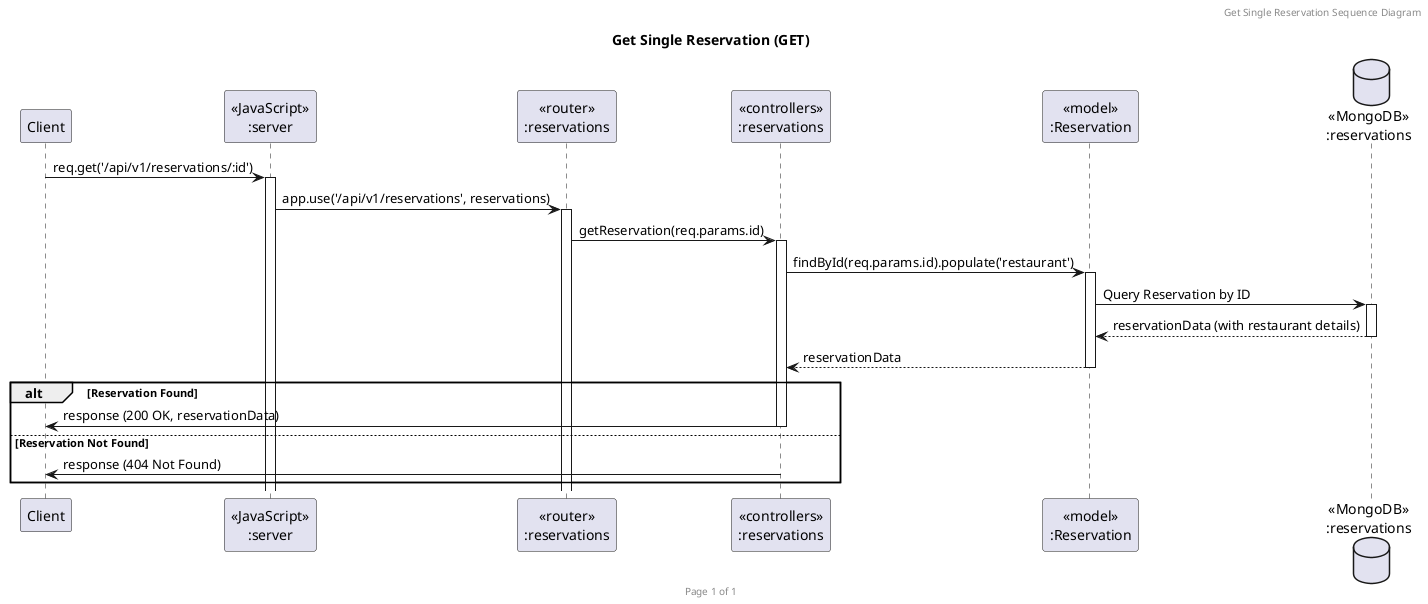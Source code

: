 @startuml Get Single Reservation (GET)

header Get Single Reservation Sequence Diagram
footer Page %page% of %lastpage%
title "Get Single Reservation (GET)"

participant "Client" as client
participant "<<JavaScript>>\n:server" as server
participant "<<router>>\n:reservations" as routerReservations
participant "<<controllers>>\n:reservations" as controllersReservations
participant "<<model>>\n:Reservation" as modelReservation
database "<<MongoDB>>\n:reservations" as ReservationsDatabase

client->server ++: req.get('/api/v1/reservations/:id')
server->routerReservations ++: app.use('/api/v1/reservations', reservations)
routerReservations -> controllersReservations ++: getReservation(req.params.id)
controllersReservations -> modelReservation ++: findById(req.params.id).populate('restaurant')
modelReservation -> ReservationsDatabase ++: Query Reservation by ID
ReservationsDatabase --> modelReservation --: reservationData (with restaurant details)
modelReservation --> controllersReservations --: reservationData

alt Reservation Found
    controllersReservations -> client --: response (200 OK, reservationData)
else Reservation Not Found
    controllersReservations -> client --: response (404 Not Found)
end

@enduml